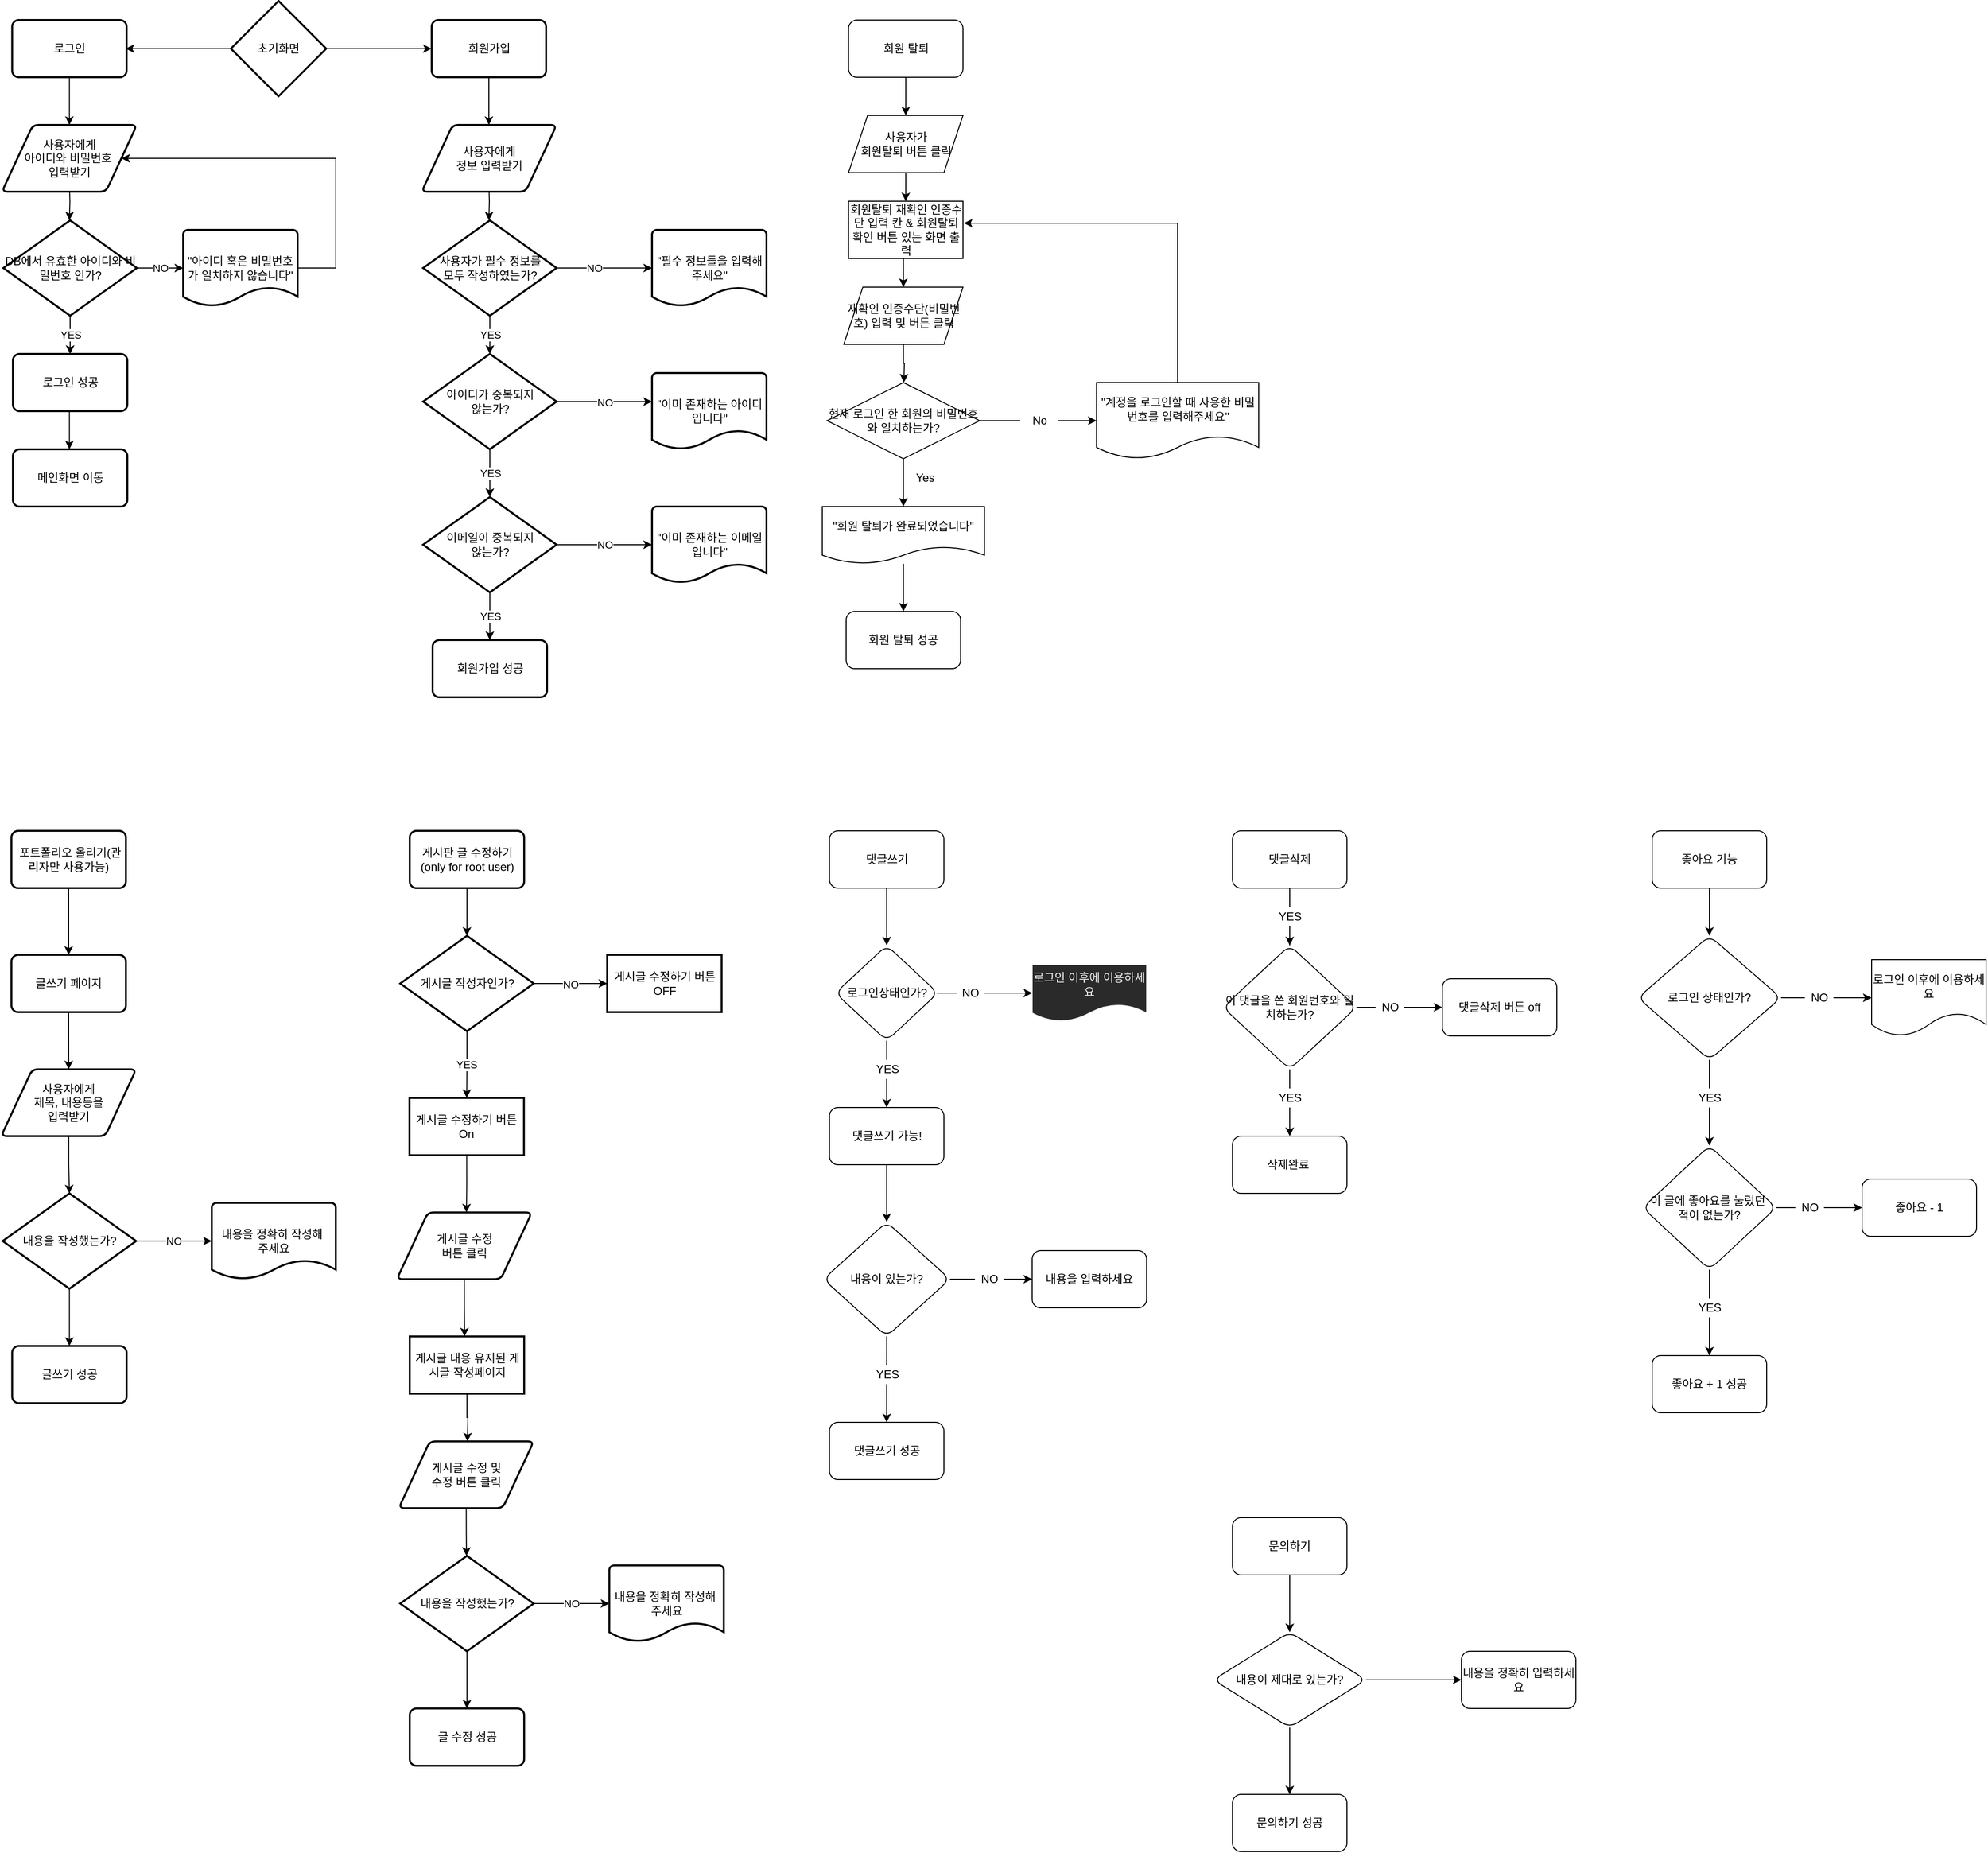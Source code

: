 <mxfile version="15.8.7" type="device"><diagram id="KQcXlzd70Qv0CRkMSW8U" name="Page-1"><mxGraphModel dx="3437" dy="2449" grid="1" gridSize="10" guides="1" tooltips="1" connect="1" arrows="1" fold="1" page="1" pageScale="1" pageWidth="1169" pageHeight="1654" background="none" math="0" shadow="0"><root><mxCell id="0"/><mxCell id="1" parent="0"/><mxCell id="IJWd2irf18UQ_N3jsgeE-5" value="" style="edgeStyle=orthogonalEdgeStyle;rounded=0;orthogonalLoop=1;jettySize=auto;html=1;exitX=0;exitY=0.5;exitDx=0;exitDy=0;exitPerimeter=0;" parent="1" source="IJWd2irf18UQ_N3jsgeE-43" edge="1"><mxGeometry relative="1" as="geometry"><mxPoint x="259.75" y="150" as="sourcePoint"/><mxPoint x="199.75" y="150" as="targetPoint"/></mxGeometry></mxCell><mxCell id="IJWd2irf18UQ_N3jsgeE-2" value="" style="endArrow=classic;html=1;rounded=0;entryX=0;entryY=0.5;entryDx=0;entryDy=0;" parent="1" target="IJWd2irf18UQ_N3jsgeE-45" edge="1"><mxGeometry width="50" height="50" relative="1" as="geometry"><mxPoint x="389" y="150" as="sourcePoint"/><mxPoint x="449" y="150" as="targetPoint"/></mxGeometry></mxCell><mxCell id="IJWd2irf18UQ_N3jsgeE-7" style="edgeStyle=orthogonalEdgeStyle;rounded=0;orthogonalLoop=1;jettySize=auto;html=1;" parent="1" edge="1"><mxGeometry relative="1" as="geometry"><mxPoint x="580.5" y="230" as="targetPoint"/><mxPoint x="580.5" y="180" as="sourcePoint"/></mxGeometry></mxCell><mxCell id="IJWd2irf18UQ_N3jsgeE-9" style="edgeStyle=orthogonalEdgeStyle;rounded=0;orthogonalLoop=1;jettySize=auto;html=1;" parent="1" edge="1"><mxGeometry relative="1" as="geometry"><mxPoint x="580.5" y="330" as="targetPoint"/><mxPoint x="580.5" y="290" as="sourcePoint"/></mxGeometry></mxCell><mxCell id="IJWd2irf18UQ_N3jsgeE-11" value="NO" style="edgeStyle=orthogonalEdgeStyle;rounded=0;orthogonalLoop=1;jettySize=auto;html=1;entryX=0;entryY=0.5;entryDx=0;entryDy=0;entryPerimeter=0;" parent="1" target="IJWd2irf18UQ_N3jsgeE-42" edge="1"><mxGeometry relative="1" as="geometry"><mxPoint x="761.5" y="380" as="targetPoint"/><mxPoint x="640.5" y="370" as="sourcePoint"/><Array as="points"><mxPoint x="640.5" y="380"/></Array></mxGeometry></mxCell><mxCell id="IJWd2irf18UQ_N3jsgeE-18" value="NO" style="edgeStyle=orthogonalEdgeStyle;rounded=0;orthogonalLoop=1;jettySize=auto;html=1;exitX=1;exitY=0.5;exitDx=0;exitDy=0;exitPerimeter=0;" parent="1" source="IJWd2irf18UQ_N3jsgeE-49" edge="1"><mxGeometry relative="1" as="geometry"><mxPoint x="751.5" y="520" as="targetPoint"/><mxPoint x="671.5" y="500" as="sourcePoint"/><Array as="points"/></mxGeometry></mxCell><mxCell id="IJWd2irf18UQ_N3jsgeE-25" style="edgeStyle=orthogonalEdgeStyle;rounded=0;orthogonalLoop=1;jettySize=auto;html=1;" parent="1" edge="1"><mxGeometry relative="1" as="geometry"><mxPoint x="140.75" y="230" as="targetPoint"/><mxPoint x="140.75" y="180" as="sourcePoint"/></mxGeometry></mxCell><mxCell id="IJWd2irf18UQ_N3jsgeE-27" style="edgeStyle=orthogonalEdgeStyle;rounded=0;orthogonalLoop=1;jettySize=auto;html=1;" parent="1" edge="1"><mxGeometry relative="1" as="geometry"><mxPoint x="140.75" y="330" as="targetPoint"/><mxPoint x="140.75" y="290" as="sourcePoint"/></mxGeometry></mxCell><mxCell id="IJWd2irf18UQ_N3jsgeE-34" style="edgeStyle=orthogonalEdgeStyle;rounded=0;orthogonalLoop=1;jettySize=auto;html=1;entryX=1;entryY=0.5;entryDx=0;entryDy=0;" parent="1" target="IJWd2irf18UQ_N3jsgeE-64" edge="1"><mxGeometry relative="1" as="geometry"><mxPoint x="220.75" y="290" as="targetPoint"/><mxPoint x="370.75" y="380" as="sourcePoint"/><Array as="points"><mxPoint x="420" y="380"/><mxPoint x="420" y="265"/></Array></mxGeometry></mxCell><mxCell id="IJWd2irf18UQ_N3jsgeE-40" style="edgeStyle=orthogonalEdgeStyle;rounded=0;orthogonalLoop=1;jettySize=auto;html=1;" parent="1" edge="1"><mxGeometry relative="1" as="geometry"><mxPoint x="140.75" y="570" as="targetPoint"/><mxPoint x="140.75" y="520" as="sourcePoint"/></mxGeometry></mxCell><mxCell id="IJWd2irf18UQ_N3jsgeE-42" value="&lt;span style=&quot;line-height: 1.1&quot;&gt;&quot;필수 정보들을 입력해 주세요&quot;&lt;/span&gt;" style="strokeWidth=2;html=1;shape=mxgraph.flowchart.document2;whiteSpace=wrap;size=0.25;" parent="1" vertex="1"><mxGeometry x="751.5" y="340" width="120" height="80" as="geometry"/></mxCell><mxCell id="IJWd2irf18UQ_N3jsgeE-43" value="초기화면" style="strokeWidth=2;html=1;shape=mxgraph.flowchart.decision;whiteSpace=wrap;" parent="1" vertex="1"><mxGeometry x="310" y="100" width="100" height="100" as="geometry"/></mxCell><mxCell id="IJWd2irf18UQ_N3jsgeE-45" value="회원가입" style="rounded=1;whiteSpace=wrap;html=1;absoluteArcSize=1;arcSize=14;strokeWidth=2;" parent="1" vertex="1"><mxGeometry x="520.5" y="120" width="120" height="60" as="geometry"/></mxCell><mxCell id="IJWd2irf18UQ_N3jsgeE-46" value="&lt;span&gt;사용자에게&lt;/span&gt;&lt;br&gt;&lt;span&gt;정보 입력받기&lt;/span&gt;" style="shape=parallelogram;html=1;strokeWidth=2;perimeter=parallelogramPerimeter;whiteSpace=wrap;rounded=1;arcSize=12;size=0.23;" parent="1" vertex="1"><mxGeometry x="510" y="230" width="141.5" height="70" as="geometry"/></mxCell><mxCell id="IJWd2irf18UQ_N3jsgeE-50" value="YES" style="edgeStyle=orthogonalEdgeStyle;rounded=0;orthogonalLoop=1;jettySize=auto;html=1;entryX=0.5;entryY=0;entryDx=0;entryDy=0;entryPerimeter=0;fontSize=11;" parent="1" source="IJWd2irf18UQ_N3jsgeE-47" target="IJWd2irf18UQ_N3jsgeE-49" edge="1"><mxGeometry relative="1" as="geometry"/></mxCell><mxCell id="IJWd2irf18UQ_N3jsgeE-47" value="&lt;span&gt;&lt;font style=&quot;font-size: 12px&quot;&gt;사용자가 필수 정보를 &lt;br&gt;모두 작성하였는가?&lt;/font&gt;&lt;/span&gt;" style="strokeWidth=2;html=1;shape=mxgraph.flowchart.decision;whiteSpace=wrap;" parent="1" vertex="1"><mxGeometry x="511.5" y="330" width="140" height="100" as="geometry"/></mxCell><mxCell id="IJWd2irf18UQ_N3jsgeE-57" value="YES" style="edgeStyle=orthogonalEdgeStyle;rounded=0;orthogonalLoop=1;jettySize=auto;html=1;entryX=0.5;entryY=0;entryDx=0;entryDy=0;entryPerimeter=0;fontSize=11;" parent="1" source="IJWd2irf18UQ_N3jsgeE-49" target="IJWd2irf18UQ_N3jsgeE-56" edge="1"><mxGeometry relative="1" as="geometry"/></mxCell><mxCell id="IJWd2irf18UQ_N3jsgeE-49" value="아이디가 중복되지&lt;br&gt;않는가?&lt;br&gt;" style="strokeWidth=2;html=1;shape=mxgraph.flowchart.decision;whiteSpace=wrap;" parent="1" vertex="1"><mxGeometry x="511.5" y="470" width="140" height="100" as="geometry"/></mxCell><mxCell id="IJWd2irf18UQ_N3jsgeE-51" value="&quot;이미 존재하는 아이디 입니다&quot;" style="strokeWidth=2;html=1;shape=mxgraph.flowchart.document2;whiteSpace=wrap;size=0.25;" parent="1" vertex="1"><mxGeometry x="751.5" y="490" width="120" height="80" as="geometry"/></mxCell><mxCell id="IJWd2irf18UQ_N3jsgeE-53" value="&quot;이미 존재하는 이메일 입니다&quot;" style="strokeWidth=2;html=1;shape=mxgraph.flowchart.document2;whiteSpace=wrap;size=0.25;" parent="1" vertex="1"><mxGeometry x="751.5" y="630" width="120" height="80" as="geometry"/></mxCell><mxCell id="IJWd2irf18UQ_N3jsgeE-58" value="NO" style="edgeStyle=orthogonalEdgeStyle;rounded=0;orthogonalLoop=1;jettySize=auto;html=1;entryX=0;entryY=0.5;entryDx=0;entryDy=0;entryPerimeter=0;fontSize=11;" parent="1" source="IJWd2irf18UQ_N3jsgeE-56" target="IJWd2irf18UQ_N3jsgeE-53" edge="1"><mxGeometry relative="1" as="geometry"/></mxCell><mxCell id="IJWd2irf18UQ_N3jsgeE-62" value="YES" style="edgeStyle=orthogonalEdgeStyle;rounded=0;orthogonalLoop=1;jettySize=auto;html=1;fontSize=11;" parent="1" source="IJWd2irf18UQ_N3jsgeE-56" target="IJWd2irf18UQ_N3jsgeE-59" edge="1"><mxGeometry relative="1" as="geometry"/></mxCell><mxCell id="IJWd2irf18UQ_N3jsgeE-56" value="이메일이 중복되지&lt;br&gt;않는가?" style="strokeWidth=2;html=1;shape=mxgraph.flowchart.decision;whiteSpace=wrap;" parent="1" vertex="1"><mxGeometry x="511.5" y="620" width="140" height="100" as="geometry"/></mxCell><mxCell id="IJWd2irf18UQ_N3jsgeE-59" value="회원가입 성공" style="rounded=1;whiteSpace=wrap;html=1;absoluteArcSize=1;arcSize=14;strokeWidth=2;" parent="1" vertex="1"><mxGeometry x="521.5" y="770" width="120" height="60" as="geometry"/></mxCell><mxCell id="IJWd2irf18UQ_N3jsgeE-63" value="로그인" style="rounded=1;whiteSpace=wrap;html=1;absoluteArcSize=1;arcSize=14;strokeWidth=2;" parent="1" vertex="1"><mxGeometry x="80.75" y="120" width="120" height="60" as="geometry"/></mxCell><mxCell id="IJWd2irf18UQ_N3jsgeE-64" value="사용자에게&lt;br&gt;아이디와 비밀번호&amp;nbsp;&lt;br&gt;입력받기" style="shape=parallelogram;html=1;strokeWidth=2;perimeter=parallelogramPerimeter;whiteSpace=wrap;rounded=1;arcSize=12;size=0.23;" parent="1" vertex="1"><mxGeometry x="70" y="230" width="141.5" height="70" as="geometry"/></mxCell><mxCell id="IJWd2irf18UQ_N3jsgeE-68" value="YES" style="edgeStyle=orthogonalEdgeStyle;rounded=0;orthogonalLoop=1;jettySize=auto;html=1;entryX=0.5;entryY=0;entryDx=0;entryDy=0;fontSize=11;" parent="1" source="IJWd2irf18UQ_N3jsgeE-65" target="IJWd2irf18UQ_N3jsgeE-67" edge="1"><mxGeometry relative="1" as="geometry"/></mxCell><mxCell id="IJWd2irf18UQ_N3jsgeE-88" value="NO" style="edgeStyle=orthogonalEdgeStyle;rounded=0;orthogonalLoop=1;jettySize=auto;html=1;entryX=0;entryY=0.5;entryDx=0;entryDy=0;entryPerimeter=0;fontSize=11;" parent="1" source="IJWd2irf18UQ_N3jsgeE-65" target="IJWd2irf18UQ_N3jsgeE-86" edge="1"><mxGeometry relative="1" as="geometry"/></mxCell><mxCell id="IJWd2irf18UQ_N3jsgeE-65" value="DB에서 유효한 아이디와 비밀번호 인가?" style="strokeWidth=2;html=1;shape=mxgraph.flowchart.decision;whiteSpace=wrap;" parent="1" vertex="1"><mxGeometry x="71.5" y="330" width="140" height="100" as="geometry"/></mxCell><mxCell id="IJWd2irf18UQ_N3jsgeE-67" value="로그인 성공" style="rounded=1;whiteSpace=wrap;html=1;absoluteArcSize=1;arcSize=14;strokeWidth=2;" parent="1" vertex="1"><mxGeometry x="81.5" y="470" width="120" height="60" as="geometry"/></mxCell><mxCell id="IJWd2irf18UQ_N3jsgeE-70" value="메인화면 이동" style="rounded=1;whiteSpace=wrap;html=1;absoluteArcSize=1;arcSize=14;strokeWidth=2;" parent="1" vertex="1"><mxGeometry x="81.5" y="570" width="120" height="60" as="geometry"/></mxCell><mxCell id="JwcWpk2APCVIQf7tbcUC-24" value="" style="edgeStyle=orthogonalEdgeStyle;rounded=0;orthogonalLoop=1;jettySize=auto;html=1;" edge="1" parent="1" source="IJWd2irf18UQ_N3jsgeE-71" target="IJWd2irf18UQ_N3jsgeE-76"><mxGeometry relative="1" as="geometry"/></mxCell><mxCell id="IJWd2irf18UQ_N3jsgeE-71" value="&amp;nbsp;포트폴리오 올리기(관리자만 사용가능)" style="rounded=1;whiteSpace=wrap;html=1;absoluteArcSize=1;arcSize=14;strokeWidth=2;" parent="1" vertex="1"><mxGeometry x="80" y="970" width="120" height="60" as="geometry"/></mxCell><mxCell id="JwcWpk2APCVIQf7tbcUC-20" style="edgeStyle=orthogonalEdgeStyle;rounded=0;orthogonalLoop=1;jettySize=auto;html=1;exitX=0.5;exitY=1;exitDx=0;exitDy=0;" edge="1" parent="1" source="IJWd2irf18UQ_N3jsgeE-76" target="IJWd2irf18UQ_N3jsgeE-78"><mxGeometry relative="1" as="geometry"/></mxCell><mxCell id="IJWd2irf18UQ_N3jsgeE-76" value="글쓰기 페이지" style="rounded=1;whiteSpace=wrap;html=1;absoluteArcSize=1;arcSize=14;strokeWidth=2;" parent="1" vertex="1"><mxGeometry x="80" y="1100" width="120" height="60" as="geometry"/></mxCell><mxCell id="IJWd2irf18UQ_N3jsgeE-81" style="edgeStyle=orthogonalEdgeStyle;rounded=0;orthogonalLoop=1;jettySize=auto;html=1;entryX=0.5;entryY=0;entryDx=0;entryDy=0;entryPerimeter=0;fontSize=11;" parent="1" source="IJWd2irf18UQ_N3jsgeE-78" target="IJWd2irf18UQ_N3jsgeE-80" edge="1"><mxGeometry relative="1" as="geometry"/></mxCell><mxCell id="IJWd2irf18UQ_N3jsgeE-78" value="사용자에게&lt;br&gt;제목, 내용등을&lt;br&gt;입력받기" style="shape=parallelogram;html=1;strokeWidth=2;perimeter=parallelogramPerimeter;whiteSpace=wrap;rounded=1;arcSize=12;size=0.23;" parent="1" vertex="1"><mxGeometry x="69.25" y="1220" width="141.5" height="70" as="geometry"/></mxCell><mxCell id="IJWd2irf18UQ_N3jsgeE-83" value="NO" style="edgeStyle=orthogonalEdgeStyle;rounded=0;orthogonalLoop=1;jettySize=auto;html=1;entryX=0;entryY=0.5;entryDx=0;entryDy=0;entryPerimeter=0;fontSize=11;" parent="1" source="IJWd2irf18UQ_N3jsgeE-80" target="IJWd2irf18UQ_N3jsgeE-82" edge="1"><mxGeometry relative="1" as="geometry"/></mxCell><mxCell id="IJWd2irf18UQ_N3jsgeE-85" style="edgeStyle=orthogonalEdgeStyle;rounded=0;orthogonalLoop=1;jettySize=auto;html=1;entryX=0.5;entryY=0;entryDx=0;entryDy=0;fontSize=11;" parent="1" source="IJWd2irf18UQ_N3jsgeE-80" target="IJWd2irf18UQ_N3jsgeE-84" edge="1"><mxGeometry relative="1" as="geometry"/></mxCell><mxCell id="IJWd2irf18UQ_N3jsgeE-80" value="내용을 작성했는가?" style="strokeWidth=2;html=1;shape=mxgraph.flowchart.decision;whiteSpace=wrap;" parent="1" vertex="1"><mxGeometry x="70.75" y="1350" width="140" height="100" as="geometry"/></mxCell><mxCell id="IJWd2irf18UQ_N3jsgeE-82" value="내용을 정확히 작성해&amp;nbsp;&lt;br&gt;주세요" style="strokeWidth=2;html=1;shape=mxgraph.flowchart.document2;whiteSpace=wrap;size=0.25;" parent="1" vertex="1"><mxGeometry x="290" y="1360" width="130" height="80" as="geometry"/></mxCell><mxCell id="IJWd2irf18UQ_N3jsgeE-84" value="글쓰기 성공" style="rounded=1;whiteSpace=wrap;html=1;absoluteArcSize=1;arcSize=14;strokeWidth=2;" parent="1" vertex="1"><mxGeometry x="80.75" y="1510" width="120" height="60" as="geometry"/></mxCell><mxCell id="IJWd2irf18UQ_N3jsgeE-86" value="&quot;아이디 혹은 비밀번호가 일치하지 않습니다&quot;" style="strokeWidth=2;html=1;shape=mxgraph.flowchart.document2;whiteSpace=wrap;size=0.25;" parent="1" vertex="1"><mxGeometry x="260" y="340" width="120" height="80" as="geometry"/></mxCell><mxCell id="IJWd2irf18UQ_N3jsgeE-129" style="edgeStyle=orthogonalEdgeStyle;rounded=0;orthogonalLoop=1;jettySize=auto;html=1;exitX=0.5;exitY=1;exitDx=0;exitDy=0;entryX=0.5;entryY=0;entryDx=0;entryDy=0;" parent="1" source="IJWd2irf18UQ_N3jsgeE-130" target="IJWd2irf18UQ_N3jsgeE-141" edge="1"><mxGeometry relative="1" as="geometry"/></mxCell><mxCell id="IJWd2irf18UQ_N3jsgeE-130" value="사용자가 &lt;br&gt;회원탈퇴 버튼 클릭" style="shape=parallelogram;perimeter=parallelogramPerimeter;whiteSpace=wrap;html=1;fixedSize=1;" parent="1" vertex="1"><mxGeometry x="957.5" y="220" width="120" height="60" as="geometry"/></mxCell><mxCell id="IJWd2irf18UQ_N3jsgeE-131" style="edgeStyle=orthogonalEdgeStyle;rounded=0;orthogonalLoop=1;jettySize=auto;html=1;exitX=1;exitY=0.5;exitDx=0;exitDy=0;entryX=0;entryY=0.5;entryDx=0;entryDy=0;" parent="1" source="IJWd2irf18UQ_N3jsgeE-132" target="IJWd2irf18UQ_N3jsgeE-138" edge="1"><mxGeometry relative="1" as="geometry"/></mxCell><mxCell id="IJWd2irf18UQ_N3jsgeE-132" value="No" style="text;html=1;strokeColor=none;fillColor=none;align=center;verticalAlign=middle;whiteSpace=wrap;rounded=0;" parent="1" vertex="1"><mxGeometry x="1137.5" y="527.5" width="40" height="25" as="geometry"/></mxCell><mxCell id="IJWd2irf18UQ_N3jsgeE-133" style="edgeStyle=orthogonalEdgeStyle;rounded=0;orthogonalLoop=1;jettySize=auto;html=1;exitX=0.5;exitY=1;exitDx=0;exitDy=0;entryX=0.5;entryY=0;entryDx=0;entryDy=0;" parent="1" source="IJWd2irf18UQ_N3jsgeE-134" target="IJWd2irf18UQ_N3jsgeE-130" edge="1"><mxGeometry relative="1" as="geometry"/></mxCell><mxCell id="IJWd2irf18UQ_N3jsgeE-134" value="회원 탈퇴" style="rounded=1;whiteSpace=wrap;html=1;" parent="1" vertex="1"><mxGeometry x="957.5" y="120" width="120" height="60" as="geometry"/></mxCell><mxCell id="IJWd2irf18UQ_N3jsgeE-135" style="edgeStyle=orthogonalEdgeStyle;rounded=0;orthogonalLoop=1;jettySize=auto;html=1;exitX=0.5;exitY=1;exitDx=0;exitDy=0;entryX=0.5;entryY=0;entryDx=0;entryDy=0;" parent="1" source="IJWd2irf18UQ_N3jsgeE-136" target="IJWd2irf18UQ_N3jsgeE-146" edge="1"><mxGeometry relative="1" as="geometry"/></mxCell><mxCell id="IJWd2irf18UQ_N3jsgeE-136" value="현재 로그인 한 회원의 비밀번호와 일치하는가?" style="rhombus;whiteSpace=wrap;html=1;" parent="1" vertex="1"><mxGeometry x="935" y="500" width="160" height="80" as="geometry"/></mxCell><mxCell id="IJWd2irf18UQ_N3jsgeE-137" style="edgeStyle=orthogonalEdgeStyle;rounded=0;orthogonalLoop=1;jettySize=auto;html=1;exitX=0.5;exitY=0;exitDx=0;exitDy=0;entryX=1.008;entryY=0.383;entryDx=0;entryDy=0;entryPerimeter=0;" parent="1" source="IJWd2irf18UQ_N3jsgeE-138" target="IJWd2irf18UQ_N3jsgeE-141" edge="1"><mxGeometry relative="1" as="geometry"/></mxCell><mxCell id="IJWd2irf18UQ_N3jsgeE-138" value="&quot;계정을 로그인할 때 사용한 비밀번호를 입력해주세요&quot;" style="shape=document;whiteSpace=wrap;html=1;boundedLbl=1;" parent="1" vertex="1"><mxGeometry x="1217.5" y="500" width="170" height="80" as="geometry"/></mxCell><mxCell id="IJWd2irf18UQ_N3jsgeE-139" value="" style="endArrow=none;html=1;rounded=0;exitX=1;exitY=0.5;exitDx=0;exitDy=0;" parent="1" source="IJWd2irf18UQ_N3jsgeE-136" target="IJWd2irf18UQ_N3jsgeE-132" edge="1"><mxGeometry width="50" height="50" relative="1" as="geometry"><mxPoint x="1122.5" y="630" as="sourcePoint"/><mxPoint x="1172.5" y="580" as="targetPoint"/><Array as="points"><mxPoint x="1137.5" y="540"/></Array></mxGeometry></mxCell><mxCell id="IJWd2irf18UQ_N3jsgeE-140" style="edgeStyle=orthogonalEdgeStyle;rounded=0;orthogonalLoop=1;jettySize=auto;html=1;exitX=0.5;exitY=1;exitDx=0;exitDy=0;entryX=0.5;entryY=0;entryDx=0;entryDy=0;" parent="1" source="IJWd2irf18UQ_N3jsgeE-141" target="IJWd2irf18UQ_N3jsgeE-143" edge="1"><mxGeometry relative="1" as="geometry"/></mxCell><mxCell id="IJWd2irf18UQ_N3jsgeE-141" value="회원탈퇴 재확인 인증수단 입력 칸 &amp;amp; 회원탈퇴 확인 버튼 있는 화면 출력" style="rounded=0;whiteSpace=wrap;html=1;" parent="1" vertex="1"><mxGeometry x="957.5" y="310" width="120" height="60" as="geometry"/></mxCell><mxCell id="IJWd2irf18UQ_N3jsgeE-142" style="edgeStyle=orthogonalEdgeStyle;rounded=0;orthogonalLoop=1;jettySize=auto;html=1;exitX=0.5;exitY=1;exitDx=0;exitDy=0;" parent="1" source="IJWd2irf18UQ_N3jsgeE-143" edge="1"><mxGeometry relative="1" as="geometry"><mxPoint x="1015.5" y="500" as="targetPoint"/></mxGeometry></mxCell><mxCell id="IJWd2irf18UQ_N3jsgeE-143" value="&lt;span&gt;재확인 인증수단(비밀번호) 입력 및 버튼 클릭&lt;/span&gt;" style="shape=parallelogram;perimeter=parallelogramPerimeter;whiteSpace=wrap;html=1;fixedSize=1;" parent="1" vertex="1"><mxGeometry x="952.5" y="400" width="125" height="60" as="geometry"/></mxCell><mxCell id="IJWd2irf18UQ_N3jsgeE-144" value="회원 탈퇴 성공" style="rounded=1;whiteSpace=wrap;html=1;" parent="1" vertex="1"><mxGeometry x="955" y="740" width="120" height="60" as="geometry"/></mxCell><mxCell id="IJWd2irf18UQ_N3jsgeE-145" style="edgeStyle=orthogonalEdgeStyle;rounded=0;orthogonalLoop=1;jettySize=auto;html=1;entryX=0.5;entryY=0;entryDx=0;entryDy=0;" parent="1" source="IJWd2irf18UQ_N3jsgeE-146" target="IJWd2irf18UQ_N3jsgeE-144" edge="1"><mxGeometry relative="1" as="geometry"><Array as="points"><mxPoint x="1037.5" y="680"/><mxPoint x="1037.5" y="680"/></Array></mxGeometry></mxCell><mxCell id="IJWd2irf18UQ_N3jsgeE-146" value="&quot;회원 탈퇴가 완료되었습니다&quot;" style="shape=document;whiteSpace=wrap;html=1;boundedLbl=1;" parent="1" vertex="1"><mxGeometry x="930" y="630" width="170" height="60" as="geometry"/></mxCell><mxCell id="IJWd2irf18UQ_N3jsgeE-147" value="Yes" style="text;html=1;strokeColor=none;fillColor=none;align=center;verticalAlign=middle;whiteSpace=wrap;rounded=0;" parent="1" vertex="1"><mxGeometry x="1017.5" y="590" width="40" height="20" as="geometry"/></mxCell><mxCell id="JwcWpk2APCVIQf7tbcUC-25" value="" style="edgeStyle=orthogonalEdgeStyle;rounded=0;orthogonalLoop=1;jettySize=auto;html=1;" edge="1" parent="1" source="tSs1NWsOhUS1h9za-439-1" target="tSs1NWsOhUS1h9za-439-2"><mxGeometry relative="1" as="geometry"/></mxCell><mxCell id="tSs1NWsOhUS1h9za-439-1" value="게시판 글 수정하기(only for root user)" style="rounded=1;whiteSpace=wrap;html=1;absoluteArcSize=1;arcSize=14;strokeWidth=2;" parent="1" vertex="1"><mxGeometry x="497.5" y="970" width="120" height="60" as="geometry"/></mxCell><mxCell id="tSs1NWsOhUS1h9za-439-2" value="게시글 작성자인가?" style="strokeWidth=2;html=1;shape=mxgraph.flowchart.decision;whiteSpace=wrap;" parent="1" vertex="1"><mxGeometry x="487.5" y="1080" width="140" height="100" as="geometry"/></mxCell><mxCell id="tSs1NWsOhUS1h9za-439-7" value="NO" style="edgeStyle=orthogonalEdgeStyle;rounded=0;orthogonalLoop=1;jettySize=auto;html=1;fontSize=11;exitX=1;exitY=0.5;exitDx=0;exitDy=0;exitPerimeter=0;" parent="1" source="tSs1NWsOhUS1h9za-439-2" edge="1"><mxGeometry relative="1" as="geometry"><mxPoint x="205.25" y="1000" as="sourcePoint"/><mxPoint x="704.5" y="1130" as="targetPoint"/></mxGeometry></mxCell><mxCell id="tSs1NWsOhUS1h9za-439-8" value="게시글 수정하기 버튼 OFF" style="rounded=0;whiteSpace=wrap;html=1;strokeWidth=2;" parent="1" vertex="1"><mxGeometry x="704.5" y="1100" width="120" height="60" as="geometry"/></mxCell><mxCell id="tSs1NWsOhUS1h9za-439-25" style="edgeStyle=orthogonalEdgeStyle;rounded=0;orthogonalLoop=1;jettySize=auto;html=1;exitX=0.5;exitY=1;exitDx=0;exitDy=0;" parent="1" source="tSs1NWsOhUS1h9za-439-9" edge="1"><mxGeometry relative="1" as="geometry"><mxPoint x="557" y="1370" as="targetPoint"/></mxGeometry></mxCell><mxCell id="tSs1NWsOhUS1h9za-439-9" value="게시글 수정하기 버튼 On" style="rounded=0;whiteSpace=wrap;html=1;strokeWidth=2;" parent="1" vertex="1"><mxGeometry x="497.25" y="1250" width="120" height="60" as="geometry"/></mxCell><mxCell id="tSs1NWsOhUS1h9za-439-26" style="edgeStyle=orthogonalEdgeStyle;rounded=0;orthogonalLoop=1;jettySize=auto;html=1;exitX=0.5;exitY=1;exitDx=0;exitDy=0;" parent="1" source="tSs1NWsOhUS1h9za-439-10" edge="1"><mxGeometry relative="1" as="geometry"><mxPoint x="555" y="1500" as="targetPoint"/></mxGeometry></mxCell><mxCell id="tSs1NWsOhUS1h9za-439-10" value="게시글 수정&lt;br&gt;버튼 클릭" style="shape=parallelogram;html=1;strokeWidth=2;perimeter=parallelogramPerimeter;whiteSpace=wrap;rounded=1;arcSize=12;size=0.23;" parent="1" vertex="1"><mxGeometry x="484" y="1370" width="141.5" height="70" as="geometry"/></mxCell><mxCell id="tSs1NWsOhUS1h9za-439-27" style="edgeStyle=orthogonalEdgeStyle;rounded=0;orthogonalLoop=1;jettySize=auto;html=1;exitX=0.5;exitY=1;exitDx=0;exitDy=0;" parent="1" source="tSs1NWsOhUS1h9za-439-11" edge="1"><mxGeometry relative="1" as="geometry"><mxPoint x="558" y="1610" as="targetPoint"/></mxGeometry></mxCell><mxCell id="tSs1NWsOhUS1h9za-439-11" value="게시글 내용 유지된 게시글 작성페이지" style="rounded=0;whiteSpace=wrap;html=1;strokeWidth=2;" parent="1" vertex="1"><mxGeometry x="497.5" y="1500" width="120" height="60" as="geometry"/></mxCell><mxCell id="tSs1NWsOhUS1h9za-439-28" style="edgeStyle=orthogonalEdgeStyle;rounded=0;orthogonalLoop=1;jettySize=auto;html=1;exitX=0.5;exitY=1;exitDx=0;exitDy=0;" parent="1" source="tSs1NWsOhUS1h9za-439-12" edge="1"><mxGeometry relative="1" as="geometry"><mxPoint x="557" y="1730" as="targetPoint"/></mxGeometry></mxCell><mxCell id="tSs1NWsOhUS1h9za-439-12" value="게시글 수정 및&lt;br&gt;수정 버튼 클릭" style="shape=parallelogram;html=1;strokeWidth=2;perimeter=parallelogramPerimeter;whiteSpace=wrap;rounded=1;arcSize=12;size=0.23;" parent="1" vertex="1"><mxGeometry x="486" y="1610" width="141.5" height="70" as="geometry"/></mxCell><mxCell id="tSs1NWsOhUS1h9za-439-14" value="NO" style="edgeStyle=orthogonalEdgeStyle;rounded=0;orthogonalLoop=1;jettySize=auto;html=1;entryX=0;entryY=0.5;entryDx=0;entryDy=0;entryPerimeter=0;fontSize=11;" parent="1" source="tSs1NWsOhUS1h9za-439-16" target="tSs1NWsOhUS1h9za-439-17" edge="1"><mxGeometry relative="1" as="geometry"/></mxCell><mxCell id="tSs1NWsOhUS1h9za-439-15" style="edgeStyle=orthogonalEdgeStyle;rounded=0;orthogonalLoop=1;jettySize=auto;html=1;entryX=0.5;entryY=0;entryDx=0;entryDy=0;fontSize=11;" parent="1" source="tSs1NWsOhUS1h9za-439-16" target="tSs1NWsOhUS1h9za-439-18" edge="1"><mxGeometry relative="1" as="geometry"/></mxCell><mxCell id="tSs1NWsOhUS1h9za-439-16" value="내용을 작성했는가?" style="strokeWidth=2;html=1;shape=mxgraph.flowchart.decision;whiteSpace=wrap;" parent="1" vertex="1"><mxGeometry x="487.5" y="1730" width="140" height="100" as="geometry"/></mxCell><mxCell id="tSs1NWsOhUS1h9za-439-17" value="내용을 정확히 작성해&amp;nbsp;&lt;br&gt;주세요" style="strokeWidth=2;html=1;shape=mxgraph.flowchart.document2;whiteSpace=wrap;size=0.25;" parent="1" vertex="1"><mxGeometry x="706.75" y="1740" width="120" height="80" as="geometry"/></mxCell><mxCell id="tSs1NWsOhUS1h9za-439-18" value="글 수정 성공" style="rounded=1;whiteSpace=wrap;html=1;absoluteArcSize=1;arcSize=14;strokeWidth=2;" parent="1" vertex="1"><mxGeometry x="497.5" y="1890" width="120" height="60" as="geometry"/></mxCell><mxCell id="tSs1NWsOhUS1h9za-439-24" value="YES" style="edgeStyle=orthogonalEdgeStyle;rounded=0;orthogonalLoop=1;jettySize=auto;html=1;fontSize=11;exitX=0.5;exitY=1;exitDx=0;exitDy=0;exitPerimeter=0;entryX=0.5;entryY=0;entryDx=0;entryDy=0;" parent="1" source="tSs1NWsOhUS1h9za-439-2" target="tSs1NWsOhUS1h9za-439-9" edge="1"><mxGeometry relative="1" as="geometry"><mxPoint x="136.75" y="1070" as="sourcePoint"/><mxPoint x="136.75" y="1130" as="targetPoint"/></mxGeometry></mxCell><mxCell id="JwcWpk2APCVIQf7tbcUC-8" value="" style="edgeStyle=orthogonalEdgeStyle;rounded=0;orthogonalLoop=1;jettySize=auto;html=1;" edge="1" parent="1" source="JwcWpk2APCVIQf7tbcUC-6" target="JwcWpk2APCVIQf7tbcUC-7"><mxGeometry relative="1" as="geometry"/></mxCell><mxCell id="JwcWpk2APCVIQf7tbcUC-6" value="댓글쓰기" style="rounded=1;whiteSpace=wrap;html=1;" vertex="1" parent="1"><mxGeometry x="937.5" y="970" width="120" height="60" as="geometry"/></mxCell><mxCell id="JwcWpk2APCVIQf7tbcUC-10" value="" style="edgeStyle=orthogonalEdgeStyle;rounded=0;orthogonalLoop=1;jettySize=auto;html=1;startArrow=none;" edge="1" parent="1" source="JwcWpk2APCVIQf7tbcUC-11" target="JwcWpk2APCVIQf7tbcUC-9"><mxGeometry relative="1" as="geometry"/></mxCell><mxCell id="JwcWpk2APCVIQf7tbcUC-14" value="" style="edgeStyle=orthogonalEdgeStyle;rounded=0;orthogonalLoop=1;jettySize=auto;html=1;startArrow=none;" edge="1" parent="1" source="JwcWpk2APCVIQf7tbcUC-15" target="JwcWpk2APCVIQf7tbcUC-13"><mxGeometry relative="1" as="geometry"/></mxCell><mxCell id="JwcWpk2APCVIQf7tbcUC-7" value="로그인상태인가?" style="rhombus;whiteSpace=wrap;html=1;rounded=1;" vertex="1" parent="1"><mxGeometry x="943.75" y="1090" width="107.5" height="100" as="geometry"/></mxCell><mxCell id="JwcWpk2APCVIQf7tbcUC-27" value="" style="edgeStyle=orthogonalEdgeStyle;rounded=0;orthogonalLoop=1;jettySize=auto;html=1;" edge="1" parent="1" source="JwcWpk2APCVIQf7tbcUC-9" target="JwcWpk2APCVIQf7tbcUC-26"><mxGeometry relative="1" as="geometry"/></mxCell><mxCell id="JwcWpk2APCVIQf7tbcUC-9" value="댓글쓰기 가능!" style="whiteSpace=wrap;html=1;rounded=1;" vertex="1" parent="1"><mxGeometry x="937.5" y="1260" width="120" height="60" as="geometry"/></mxCell><mxCell id="JwcWpk2APCVIQf7tbcUC-11" value="YES" style="text;html=1;align=center;verticalAlign=middle;resizable=0;points=[];autosize=1;strokeColor=none;fillColor=none;" vertex="1" parent="1"><mxGeometry x="977.5" y="1210" width="40" height="20" as="geometry"/></mxCell><mxCell id="JwcWpk2APCVIQf7tbcUC-12" value="" style="edgeStyle=orthogonalEdgeStyle;rounded=0;orthogonalLoop=1;jettySize=auto;html=1;endArrow=none;" edge="1" parent="1" source="JwcWpk2APCVIQf7tbcUC-7" target="JwcWpk2APCVIQf7tbcUC-11"><mxGeometry relative="1" as="geometry"><mxPoint x="997.5" y="1180" as="sourcePoint"/><mxPoint x="997.5" y="1270" as="targetPoint"/></mxGeometry></mxCell><mxCell id="JwcWpk2APCVIQf7tbcUC-13" value="로그인 이후에 이용하세요" style="shape=document;whiteSpace=wrap;html=1;boundedLbl=1;fontFamily=Helvetica;fontSize=12;fontColor=rgb(240, 240, 240);align=center;strokeColor=rgb(240, 240, 240);fillColor=rgb(42, 42, 42);" vertex="1" parent="1"><mxGeometry x="1150" y="1110" width="120" height="60" as="geometry"/></mxCell><mxCell id="JwcWpk2APCVIQf7tbcUC-15" value="NO" style="text;html=1;align=center;verticalAlign=middle;resizable=0;points=[];autosize=1;strokeColor=none;fillColor=none;" vertex="1" parent="1"><mxGeometry x="1070" y="1130" width="30" height="20" as="geometry"/></mxCell><mxCell id="JwcWpk2APCVIQf7tbcUC-16" value="" style="edgeStyle=orthogonalEdgeStyle;rounded=0;orthogonalLoop=1;jettySize=auto;html=1;endArrow=none;" edge="1" parent="1" source="JwcWpk2APCVIQf7tbcUC-7" target="JwcWpk2APCVIQf7tbcUC-15"><mxGeometry relative="1" as="geometry"><mxPoint x="1037.5" y="1140" as="sourcePoint"/><mxPoint x="1210" y="1140" as="targetPoint"/></mxGeometry></mxCell><mxCell id="JwcWpk2APCVIQf7tbcUC-19" value="" style="edgeStyle=orthogonalEdgeStyle;rounded=0;orthogonalLoop=1;jettySize=auto;html=1;startArrow=none;" edge="1" parent="1" source="JwcWpk2APCVIQf7tbcUC-57" target="JwcWpk2APCVIQf7tbcUC-18"><mxGeometry relative="1" as="geometry"/></mxCell><mxCell id="JwcWpk2APCVIQf7tbcUC-17" value="댓글삭제" style="rounded=1;whiteSpace=wrap;html=1;" vertex="1" parent="1"><mxGeometry x="1360" y="970" width="120" height="60" as="geometry"/></mxCell><mxCell id="JwcWpk2APCVIQf7tbcUC-37" value="" style="edgeStyle=orthogonalEdgeStyle;rounded=0;orthogonalLoop=1;jettySize=auto;html=1;startArrow=none;" edge="1" parent="1" source="JwcWpk2APCVIQf7tbcUC-65" target="JwcWpk2APCVIQf7tbcUC-36"><mxGeometry relative="1" as="geometry"/></mxCell><mxCell id="JwcWpk2APCVIQf7tbcUC-39" value="" style="edgeStyle=orthogonalEdgeStyle;rounded=0;orthogonalLoop=1;jettySize=auto;html=1;startArrow=none;" edge="1" parent="1" source="JwcWpk2APCVIQf7tbcUC-58" target="JwcWpk2APCVIQf7tbcUC-38"><mxGeometry relative="1" as="geometry"/></mxCell><mxCell id="JwcWpk2APCVIQf7tbcUC-18" value="이 댓글을 쓴 회원번호와 일치하는가?" style="rhombus;whiteSpace=wrap;html=1;rounded=1;" vertex="1" parent="1"><mxGeometry x="1350" y="1090" width="140" height="130" as="geometry"/></mxCell><mxCell id="JwcWpk2APCVIQf7tbcUC-29" value="" style="edgeStyle=orthogonalEdgeStyle;rounded=0;orthogonalLoop=1;jettySize=auto;html=1;startArrow=none;" edge="1" parent="1" source="JwcWpk2APCVIQf7tbcUC-32" target="JwcWpk2APCVIQf7tbcUC-28"><mxGeometry relative="1" as="geometry"/></mxCell><mxCell id="JwcWpk2APCVIQf7tbcUC-31" value="" style="edgeStyle=orthogonalEdgeStyle;rounded=0;orthogonalLoop=1;jettySize=auto;html=1;startArrow=none;" edge="1" parent="1" source="JwcWpk2APCVIQf7tbcUC-33" target="JwcWpk2APCVIQf7tbcUC-30"><mxGeometry relative="1" as="geometry"/></mxCell><mxCell id="JwcWpk2APCVIQf7tbcUC-26" value="내용이 있는가?" style="rhombus;whiteSpace=wrap;html=1;rounded=1;" vertex="1" parent="1"><mxGeometry x="931.25" y="1380" width="132.5" height="120" as="geometry"/></mxCell><mxCell id="JwcWpk2APCVIQf7tbcUC-28" value="내용을 입력하세요" style="whiteSpace=wrap;html=1;rounded=1;" vertex="1" parent="1"><mxGeometry x="1150" y="1410" width="120" height="60" as="geometry"/></mxCell><mxCell id="JwcWpk2APCVIQf7tbcUC-30" value="댓글쓰기 성공" style="whiteSpace=wrap;html=1;rounded=1;" vertex="1" parent="1"><mxGeometry x="937.5" y="1590" width="120" height="60" as="geometry"/></mxCell><mxCell id="JwcWpk2APCVIQf7tbcUC-33" value="YES" style="text;html=1;align=center;verticalAlign=middle;resizable=0;points=[];autosize=1;strokeColor=none;fillColor=none;" vertex="1" parent="1"><mxGeometry x="977.5" y="1530" width="40" height="20" as="geometry"/></mxCell><mxCell id="JwcWpk2APCVIQf7tbcUC-34" value="" style="edgeStyle=orthogonalEdgeStyle;rounded=0;orthogonalLoop=1;jettySize=auto;html=1;endArrow=none;" edge="1" parent="1" source="JwcWpk2APCVIQf7tbcUC-26" target="JwcWpk2APCVIQf7tbcUC-33"><mxGeometry relative="1" as="geometry"><mxPoint x="997.6" y="1499.909" as="sourcePoint"/><mxPoint x="997.5" y="1570" as="targetPoint"/></mxGeometry></mxCell><mxCell id="JwcWpk2APCVIQf7tbcUC-32" value="NO" style="text;html=1;align=center;verticalAlign=middle;resizable=0;points=[];autosize=1;strokeColor=none;fillColor=none;" vertex="1" parent="1"><mxGeometry x="1090" y="1430" width="30" height="20" as="geometry"/></mxCell><mxCell id="JwcWpk2APCVIQf7tbcUC-35" value="" style="edgeStyle=orthogonalEdgeStyle;rounded=0;orthogonalLoop=1;jettySize=auto;html=1;endArrow=none;" edge="1" parent="1" source="JwcWpk2APCVIQf7tbcUC-26" target="JwcWpk2APCVIQf7tbcUC-32"><mxGeometry relative="1" as="geometry"><mxPoint x="1063.75" y="1440" as="sourcePoint"/><mxPoint x="1150" y="1440" as="targetPoint"/></mxGeometry></mxCell><mxCell id="JwcWpk2APCVIQf7tbcUC-36" value="댓글삭제 버튼 off" style="whiteSpace=wrap;html=1;rounded=1;" vertex="1" parent="1"><mxGeometry x="1580" y="1125" width="120" height="60" as="geometry"/></mxCell><mxCell id="JwcWpk2APCVIQf7tbcUC-38" value="삭제완료&amp;nbsp;" style="whiteSpace=wrap;html=1;rounded=1;" vertex="1" parent="1"><mxGeometry x="1360" y="1290" width="120" height="60" as="geometry"/></mxCell><mxCell id="JwcWpk2APCVIQf7tbcUC-42" value="" style="edgeStyle=orthogonalEdgeStyle;rounded=0;orthogonalLoop=1;jettySize=auto;html=1;" edge="1" parent="1" source="JwcWpk2APCVIQf7tbcUC-40" target="JwcWpk2APCVIQf7tbcUC-41"><mxGeometry relative="1" as="geometry"/></mxCell><mxCell id="JwcWpk2APCVIQf7tbcUC-40" value="좋아요 기능" style="rounded=1;whiteSpace=wrap;html=1;" vertex="1" parent="1"><mxGeometry x="1800" y="970" width="120" height="60" as="geometry"/></mxCell><mxCell id="JwcWpk2APCVIQf7tbcUC-44" value="" style="edgeStyle=orthogonalEdgeStyle;rounded=0;orthogonalLoop=1;jettySize=auto;html=1;startArrow=none;" edge="1" parent="1" source="JwcWpk2APCVIQf7tbcUC-52" target="JwcWpk2APCVIQf7tbcUC-43"><mxGeometry relative="1" as="geometry"/></mxCell><mxCell id="JwcWpk2APCVIQf7tbcUC-48" value="" style="edgeStyle=orthogonalEdgeStyle;rounded=0;orthogonalLoop=1;jettySize=auto;html=1;startArrow=none;" edge="1" parent="1" source="JwcWpk2APCVIQf7tbcUC-54" target="JwcWpk2APCVIQf7tbcUC-47"><mxGeometry relative="1" as="geometry"/></mxCell><mxCell id="JwcWpk2APCVIQf7tbcUC-41" value="로그인 상태인가?" style="rhombus;whiteSpace=wrap;html=1;rounded=1;" vertex="1" parent="1"><mxGeometry x="1785" y="1080" width="150" height="130" as="geometry"/></mxCell><mxCell id="JwcWpk2APCVIQf7tbcUC-43" value="로그인 이후에 이용하세요" style="shape=document;whiteSpace=wrap;html=1;boundedLbl=1;rounded=1;" vertex="1" parent="1"><mxGeometry x="2030" y="1105" width="120" height="80" as="geometry"/></mxCell><mxCell id="JwcWpk2APCVIQf7tbcUC-45" value="좋아요 + 1 성공" style="whiteSpace=wrap;html=1;rounded=1;" vertex="1" parent="1"><mxGeometry x="1800" y="1520" width="120" height="60" as="geometry"/></mxCell><mxCell id="JwcWpk2APCVIQf7tbcUC-50" value="" style="edgeStyle=orthogonalEdgeStyle;rounded=0;orthogonalLoop=1;jettySize=auto;html=1;startArrow=none;" edge="1" parent="1" source="JwcWpk2APCVIQf7tbcUC-62" target="JwcWpk2APCVIQf7tbcUC-49"><mxGeometry relative="1" as="geometry"/></mxCell><mxCell id="JwcWpk2APCVIQf7tbcUC-51" value="" style="edgeStyle=orthogonalEdgeStyle;rounded=0;orthogonalLoop=1;jettySize=auto;html=1;startArrow=none;" edge="1" parent="1" source="JwcWpk2APCVIQf7tbcUC-53" target="JwcWpk2APCVIQf7tbcUC-45"><mxGeometry relative="1" as="geometry"/></mxCell><mxCell id="JwcWpk2APCVIQf7tbcUC-47" value="이 글에 좋아요를 눌렀던&amp;nbsp; 적이 없는가?" style="rhombus;whiteSpace=wrap;html=1;rounded=1;" vertex="1" parent="1"><mxGeometry x="1790" y="1300" width="140" height="130" as="geometry"/></mxCell><mxCell id="JwcWpk2APCVIQf7tbcUC-49" value="좋아요 - 1" style="whiteSpace=wrap;html=1;rounded=1;" vertex="1" parent="1"><mxGeometry x="2020" y="1335" width="120" height="60" as="geometry"/></mxCell><mxCell id="JwcWpk2APCVIQf7tbcUC-54" value="YES" style="text;html=1;align=center;verticalAlign=middle;resizable=0;points=[];autosize=1;strokeColor=none;fillColor=none;" vertex="1" parent="1"><mxGeometry x="1840" y="1240" width="40" height="20" as="geometry"/></mxCell><mxCell id="JwcWpk2APCVIQf7tbcUC-55" value="" style="edgeStyle=orthogonalEdgeStyle;rounded=0;orthogonalLoop=1;jettySize=auto;html=1;endArrow=none;" edge="1" parent="1" source="JwcWpk2APCVIQf7tbcUC-41" target="JwcWpk2APCVIQf7tbcUC-54"><mxGeometry relative="1" as="geometry"><mxPoint x="1860" y="1210.0" as="sourcePoint"/><mxPoint x="1860" y="1300.0" as="targetPoint"/></mxGeometry></mxCell><mxCell id="JwcWpk2APCVIQf7tbcUC-53" value="YES" style="text;html=1;align=center;verticalAlign=middle;resizable=0;points=[];autosize=1;strokeColor=none;fillColor=none;" vertex="1" parent="1"><mxGeometry x="1840" y="1460" width="40" height="20" as="geometry"/></mxCell><mxCell id="JwcWpk2APCVIQf7tbcUC-56" value="" style="edgeStyle=orthogonalEdgeStyle;rounded=0;orthogonalLoop=1;jettySize=auto;html=1;endArrow=none;" edge="1" parent="1" source="JwcWpk2APCVIQf7tbcUC-47" target="JwcWpk2APCVIQf7tbcUC-53"><mxGeometry relative="1" as="geometry"><mxPoint x="1860" y="1430" as="sourcePoint"/><mxPoint x="1860" y="1520" as="targetPoint"/></mxGeometry></mxCell><mxCell id="JwcWpk2APCVIQf7tbcUC-58" value="YES" style="text;html=1;align=center;verticalAlign=middle;resizable=0;points=[];autosize=1;strokeColor=none;fillColor=none;" vertex="1" parent="1"><mxGeometry x="1400" y="1240" width="40" height="20" as="geometry"/></mxCell><mxCell id="JwcWpk2APCVIQf7tbcUC-59" value="" style="edgeStyle=orthogonalEdgeStyle;rounded=0;orthogonalLoop=1;jettySize=auto;html=1;endArrow=none;" edge="1" parent="1" source="JwcWpk2APCVIQf7tbcUC-18" target="JwcWpk2APCVIQf7tbcUC-58"><mxGeometry relative="1" as="geometry"><mxPoint x="1420" y="1220.0" as="sourcePoint"/><mxPoint x="1420" y="1280.0" as="targetPoint"/></mxGeometry></mxCell><mxCell id="JwcWpk2APCVIQf7tbcUC-57" value="YES" style="text;html=1;align=center;verticalAlign=middle;resizable=0;points=[];autosize=1;strokeColor=none;fillColor=none;" vertex="1" parent="1"><mxGeometry x="1400" y="1050" width="40" height="20" as="geometry"/></mxCell><mxCell id="JwcWpk2APCVIQf7tbcUC-60" value="" style="edgeStyle=orthogonalEdgeStyle;rounded=0;orthogonalLoop=1;jettySize=auto;html=1;endArrow=none;" edge="1" parent="1" source="JwcWpk2APCVIQf7tbcUC-17" target="JwcWpk2APCVIQf7tbcUC-57"><mxGeometry relative="1" as="geometry"><mxPoint x="1420" y="1030.0" as="sourcePoint"/><mxPoint x="1420" y="1090.0" as="targetPoint"/></mxGeometry></mxCell><mxCell id="JwcWpk2APCVIQf7tbcUC-52" value="NO" style="text;html=1;align=center;verticalAlign=middle;resizable=0;points=[];autosize=1;strokeColor=none;fillColor=none;" vertex="1" parent="1"><mxGeometry x="1960" y="1135" width="30" height="20" as="geometry"/></mxCell><mxCell id="JwcWpk2APCVIQf7tbcUC-61" value="" style="edgeStyle=orthogonalEdgeStyle;rounded=0;orthogonalLoop=1;jettySize=auto;html=1;endArrow=none;" edge="1" parent="1" source="JwcWpk2APCVIQf7tbcUC-41" target="JwcWpk2APCVIQf7tbcUC-52"><mxGeometry relative="1" as="geometry"><mxPoint x="1935" y="1145.0" as="sourcePoint"/><mxPoint x="2030" y="1145.0" as="targetPoint"/></mxGeometry></mxCell><mxCell id="JwcWpk2APCVIQf7tbcUC-62" value="NO" style="text;html=1;align=center;verticalAlign=middle;resizable=0;points=[];autosize=1;strokeColor=none;fillColor=none;" vertex="1" parent="1"><mxGeometry x="1950" y="1355" width="30" height="20" as="geometry"/></mxCell><mxCell id="JwcWpk2APCVIQf7tbcUC-63" value="" style="edgeStyle=orthogonalEdgeStyle;rounded=0;orthogonalLoop=1;jettySize=auto;html=1;endArrow=none;" edge="1" parent="1" source="JwcWpk2APCVIQf7tbcUC-47" target="JwcWpk2APCVIQf7tbcUC-62"><mxGeometry relative="1" as="geometry"><mxPoint x="1930" y="1365" as="sourcePoint"/><mxPoint x="2020" y="1365" as="targetPoint"/></mxGeometry></mxCell><mxCell id="JwcWpk2APCVIQf7tbcUC-65" value="NO" style="text;html=1;align=center;verticalAlign=middle;resizable=0;points=[];autosize=1;strokeColor=none;fillColor=none;" vertex="1" parent="1"><mxGeometry x="1510" y="1145" width="30" height="20" as="geometry"/></mxCell><mxCell id="JwcWpk2APCVIQf7tbcUC-66" value="" style="edgeStyle=orthogonalEdgeStyle;rounded=0;orthogonalLoop=1;jettySize=auto;html=1;endArrow=none;" edge="1" parent="1" source="JwcWpk2APCVIQf7tbcUC-18" target="JwcWpk2APCVIQf7tbcUC-65"><mxGeometry relative="1" as="geometry"><mxPoint x="1490" y="1155.0" as="sourcePoint"/><mxPoint x="1570" y="1155.0" as="targetPoint"/></mxGeometry></mxCell><mxCell id="JwcWpk2APCVIQf7tbcUC-69" value="" style="edgeStyle=orthogonalEdgeStyle;rounded=0;orthogonalLoop=1;jettySize=auto;html=1;" edge="1" parent="1" source="JwcWpk2APCVIQf7tbcUC-67" target="JwcWpk2APCVIQf7tbcUC-68"><mxGeometry relative="1" as="geometry"/></mxCell><mxCell id="JwcWpk2APCVIQf7tbcUC-67" value="문의하기" style="rounded=1;whiteSpace=wrap;html=1;" vertex="1" parent="1"><mxGeometry x="1360" y="1690" width="120" height="60" as="geometry"/></mxCell><mxCell id="JwcWpk2APCVIQf7tbcUC-71" value="" style="edgeStyle=orthogonalEdgeStyle;rounded=0;orthogonalLoop=1;jettySize=auto;html=1;" edge="1" parent="1" source="JwcWpk2APCVIQf7tbcUC-68" target="JwcWpk2APCVIQf7tbcUC-70"><mxGeometry relative="1" as="geometry"/></mxCell><mxCell id="JwcWpk2APCVIQf7tbcUC-73" value="" style="edgeStyle=orthogonalEdgeStyle;rounded=0;orthogonalLoop=1;jettySize=auto;html=1;" edge="1" parent="1" source="JwcWpk2APCVIQf7tbcUC-68" target="JwcWpk2APCVIQf7tbcUC-72"><mxGeometry relative="1" as="geometry"/></mxCell><mxCell id="JwcWpk2APCVIQf7tbcUC-68" value="내용이 제대로 있는가?" style="rhombus;whiteSpace=wrap;html=1;rounded=1;" vertex="1" parent="1"><mxGeometry x="1340" y="1810" width="160" height="100" as="geometry"/></mxCell><mxCell id="JwcWpk2APCVIQf7tbcUC-70" value="내용을 정확히 입력하세요" style="whiteSpace=wrap;html=1;rounded=1;" vertex="1" parent="1"><mxGeometry x="1600" y="1830" width="120" height="60" as="geometry"/></mxCell><mxCell id="JwcWpk2APCVIQf7tbcUC-72" value="문의하기 성공" style="whiteSpace=wrap;html=1;rounded=1;" vertex="1" parent="1"><mxGeometry x="1360" y="1980" width="120" height="60" as="geometry"/></mxCell></root></mxGraphModel></diagram></mxfile>